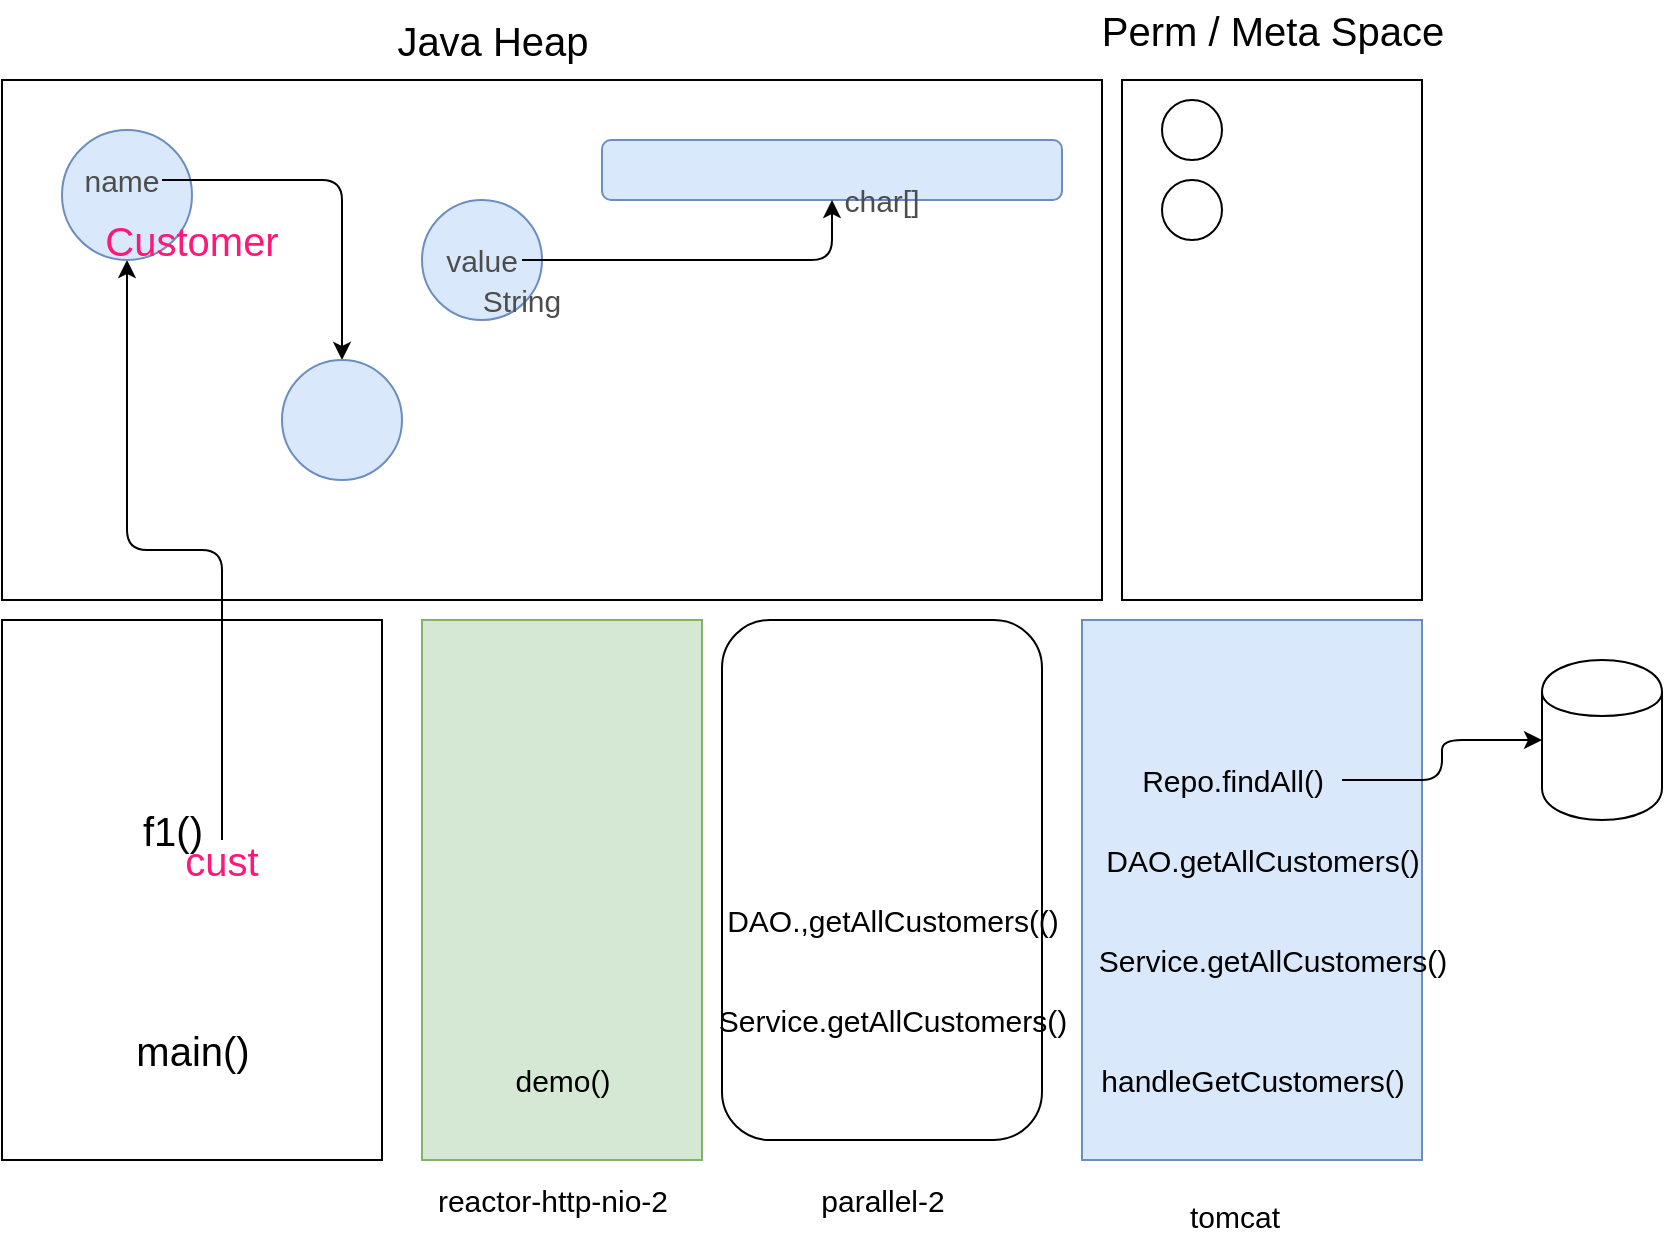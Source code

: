 <mxfile version="13.3.5" type="device" pages="8"><diagram id="MsSonx3yyxJfsCXrRMA1" name="jvm-internals"><mxGraphModel dx="786" dy="580" grid="1" gridSize="10" guides="0" tooltips="1" connect="0" arrows="1" fold="1" page="1" pageScale="1" pageWidth="850" pageHeight="1100" math="0" shadow="0"><root><mxCell id="0"/><mxCell id="1" parent="0"/><mxCell id="IYLphDxFlMeJAyh76_fz-1" value="" style="rounded=0;whiteSpace=wrap;html=1;" parent="1" vertex="1"><mxGeometry x="50" y="100" width="550" height="260" as="geometry"/></mxCell><mxCell id="IYLphDxFlMeJAyh76_fz-2" value="Java Heap" style="text;html=1;align=center;verticalAlign=middle;resizable=0;points=[];autosize=1;fontSize=20;" parent="1" vertex="1"><mxGeometry x="240" y="65" width="110" height="30" as="geometry"/></mxCell><mxCell id="IYLphDxFlMeJAyh76_fz-4" value="" style="rounded=0;whiteSpace=wrap;html=1;fontSize=20;" parent="1" vertex="1"><mxGeometry x="50" y="370" width="190" height="270" as="geometry"/></mxCell><mxCell id="IYLphDxFlMeJAyh76_fz-11" value="" style="rounded=0;whiteSpace=wrap;html=1;fontSize=20;fillColor=#dae8fc;strokeColor=#6c8ebf;" parent="1" vertex="1"><mxGeometry x="590" y="370" width="170" height="270" as="geometry"/></mxCell><mxCell id="IYLphDxFlMeJAyh76_fz-18" value="main()" style="text;html=1;align=center;verticalAlign=middle;resizable=0;points=[];autosize=1;fontSize=20;" parent="1" vertex="1"><mxGeometry x="110" y="570" width="70" height="30" as="geometry"/></mxCell><mxCell id="IYLphDxFlMeJAyh76_fz-19" value="f1()" style="text;html=1;align=center;verticalAlign=middle;resizable=0;points=[];autosize=1;fontSize=20;" parent="1" vertex="1"><mxGeometry x="110" y="460" width="50" height="30" as="geometry"/></mxCell><mxCell id="IYLphDxFlMeJAyh76_fz-27" style="edgeStyle=orthogonalEdgeStyle;rounded=1;orthogonalLoop=1;jettySize=auto;html=1;fontSize=20;fontColor=#FC197B;" parent="1" source="IYLphDxFlMeJAyh76_fz-20" target="IYLphDxFlMeJAyh76_fz-25" edge="1"><mxGeometry relative="1" as="geometry"/></mxCell><mxCell id="IYLphDxFlMeJAyh76_fz-20" value="cust" style="text;html=1;strokeColor=none;fillColor=none;align=center;verticalAlign=middle;whiteSpace=wrap;rounded=0;fontSize=20;fontColor=#FC197B;" parent="1" vertex="1"><mxGeometry x="140" y="480" width="40" height="20" as="geometry"/></mxCell><mxCell id="IYLphDxFlMeJAyh76_fz-21" value="" style="rounded=0;whiteSpace=wrap;html=1;fontSize=20;fontColor=#FC197B;" parent="1" vertex="1"><mxGeometry x="610" y="100" width="150" height="260" as="geometry"/></mxCell><mxCell id="IYLphDxFlMeJAyh76_fz-22" value="Perm / Meta Space" style="text;html=1;align=center;verticalAlign=middle;resizable=0;points=[];autosize=1;fontSize=20;" parent="1" vertex="1"><mxGeometry x="590" y="60" width="190" height="30" as="geometry"/></mxCell><mxCell id="IYLphDxFlMeJAyh76_fz-23" value="" style="ellipse;whiteSpace=wrap;html=1;aspect=fixed;fontSize=20;fontColor=#FC197B;" parent="1" vertex="1"><mxGeometry x="630" y="110" width="30" height="30" as="geometry"/></mxCell><mxCell id="IYLphDxFlMeJAyh76_fz-24" value="" style="ellipse;whiteSpace=wrap;html=1;aspect=fixed;fontSize=20;fontColor=#FC197B;" parent="1" vertex="1"><mxGeometry x="630" y="150" width="30" height="30" as="geometry"/></mxCell><mxCell id="IYLphDxFlMeJAyh76_fz-25" value="" style="ellipse;whiteSpace=wrap;html=1;aspect=fixed;fontSize=20;fillColor=#dae8fc;strokeColor=#6c8ebf;" parent="1" vertex="1"><mxGeometry x="80" y="125" width="65" height="65" as="geometry"/></mxCell><mxCell id="IYLphDxFlMeJAyh76_fz-26" value="Customer" style="text;html=1;strokeColor=none;fillColor=none;align=center;verticalAlign=middle;whiteSpace=wrap;rounded=0;fontSize=20;fontColor=#FC197B;" parent="1" vertex="1"><mxGeometry x="125" y="170" width="40" height="20" as="geometry"/></mxCell><mxCell id="IYLphDxFlMeJAyh76_fz-33" style="edgeStyle=orthogonalEdgeStyle;rounded=1;orthogonalLoop=1;jettySize=auto;html=1;fontSize=15;fontColor=#4D4D4D;" parent="1" source="IYLphDxFlMeJAyh76_fz-30" target="IYLphDxFlMeJAyh76_fz-39" edge="1"><mxGeometry relative="1" as="geometry"/></mxCell><mxCell id="IYLphDxFlMeJAyh76_fz-30" value="name" style="text;html=1;strokeColor=none;fillColor=none;align=center;verticalAlign=middle;whiteSpace=wrap;rounded=0;fontSize=15;fontColor=#4D4D4D;" parent="1" vertex="1"><mxGeometry x="90" y="140" width="40" height="20" as="geometry"/></mxCell><mxCell id="IYLphDxFlMeJAyh76_fz-31" value="" style="ellipse;whiteSpace=wrap;html=1;aspect=fixed;fontSize=15;fillColor=#dae8fc;strokeColor=#6c8ebf;" parent="1" vertex="1"><mxGeometry x="260" y="160" width="60" height="60" as="geometry"/></mxCell><mxCell id="IYLphDxFlMeJAyh76_fz-32" value="String" style="text;html=1;strokeColor=none;fillColor=none;align=center;verticalAlign=middle;whiteSpace=wrap;rounded=0;fontSize=15;fontColor=#4D4D4D;" parent="1" vertex="1"><mxGeometry x="290" y="200" width="40" height="20" as="geometry"/></mxCell><mxCell id="IYLphDxFlMeJAyh76_fz-34" value="" style="rounded=1;whiteSpace=wrap;html=1;fontSize=15;fillColor=#dae8fc;strokeColor=#6c8ebf;" parent="1" vertex="1"><mxGeometry x="350" y="130" width="230" height="30" as="geometry"/></mxCell><mxCell id="IYLphDxFlMeJAyh76_fz-35" value="char[]" style="text;html=1;strokeColor=none;fillColor=none;align=center;verticalAlign=middle;whiteSpace=wrap;rounded=0;fontSize=15;fontColor=#4D4D4D;" parent="1" vertex="1"><mxGeometry x="470" y="150" width="40" height="20" as="geometry"/></mxCell><mxCell id="IYLphDxFlMeJAyh76_fz-38" style="edgeStyle=orthogonalEdgeStyle;rounded=1;orthogonalLoop=1;jettySize=auto;html=1;fontSize=15;fontColor=#4D4D4D;" parent="1" source="IYLphDxFlMeJAyh76_fz-36" target="IYLphDxFlMeJAyh76_fz-34" edge="1"><mxGeometry relative="1" as="geometry"/></mxCell><mxCell id="IYLphDxFlMeJAyh76_fz-36" value="value" style="text;html=1;strokeColor=none;fillColor=none;align=center;verticalAlign=middle;whiteSpace=wrap;rounded=0;fontSize=15;fontColor=#4D4D4D;" parent="1" vertex="1"><mxGeometry x="270" y="180" width="40" height="20" as="geometry"/></mxCell><mxCell id="IYLphDxFlMeJAyh76_fz-39" value="" style="ellipse;whiteSpace=wrap;html=1;aspect=fixed;fontSize=15;fillColor=#dae8fc;strokeColor=#6c8ebf;" parent="1" vertex="1"><mxGeometry x="190" y="240" width="60" height="60" as="geometry"/></mxCell><mxCell id="4nyw99uXm689U50qqBhM-1" value="handleGetCustomers()" style="text;html=1;align=center;verticalAlign=middle;resizable=0;points=[];autosize=1;fontSize=15;" parent="1" vertex="1"><mxGeometry x="590" y="590" width="170" height="20" as="geometry"/></mxCell><mxCell id="4nyw99uXm689U50qqBhM-2" value="Service.getAllCustomers()" style="text;html=1;align=center;verticalAlign=middle;resizable=0;points=[];autosize=1;fontSize=15;" parent="1" vertex="1"><mxGeometry x="590" y="530" width="190" height="20" as="geometry"/></mxCell><mxCell id="4nyw99uXm689U50qqBhM-3" value="DAO.getAllCustomers()" style="text;html=1;align=center;verticalAlign=middle;resizable=0;points=[];autosize=1;fontSize=15;" parent="1" vertex="1"><mxGeometry x="595" y="480" width="170" height="20" as="geometry"/></mxCell><mxCell id="4nyw99uXm689U50qqBhM-6" style="edgeStyle=orthogonalEdgeStyle;rounded=1;orthogonalLoop=1;jettySize=auto;html=1;fontSize=15;" parent="1" source="4nyw99uXm689U50qqBhM-4" target="4nyw99uXm689U50qqBhM-5" edge="1"><mxGeometry relative="1" as="geometry"/></mxCell><mxCell id="4nyw99uXm689U50qqBhM-4" value="Repo.findAll()" style="text;html=1;align=center;verticalAlign=middle;resizable=0;points=[];autosize=1;fontSize=15;" parent="1" vertex="1"><mxGeometry x="610" y="440" width="110" height="20" as="geometry"/></mxCell><mxCell id="4nyw99uXm689U50qqBhM-5" value="" style="shape=cylinder;whiteSpace=wrap;html=1;boundedLbl=1;backgroundOutline=1;fontSize=15;" parent="1" vertex="1"><mxGeometry x="820" y="390" width="60" height="80" as="geometry"/></mxCell><mxCell id="jp4_4ZGWCzrZdv0Xhq97-2" value="tomcat" style="text;html=1;align=center;verticalAlign=middle;resizable=0;points=[];autosize=1;fontSize=15;" parent="1" vertex="1"><mxGeometry x="636" y="658" width="60" height="20" as="geometry"/></mxCell><mxCell id="jp4_4ZGWCzrZdv0Xhq97-4" value="" style="group" parent="1" vertex="1" connectable="0"><mxGeometry x="260" y="370" width="140" height="300" as="geometry"/></mxCell><mxCell id="IYLphDxFlMeJAyh76_fz-6" value="" style="rounded=0;whiteSpace=wrap;html=1;fontSize=20;fillColor=#d5e8d4;strokeColor=#82b366;" parent="jp4_4ZGWCzrZdv0Xhq97-4" vertex="1"><mxGeometry width="140" height="270" as="geometry"/></mxCell><mxCell id="jp4_4ZGWCzrZdv0Xhq97-1" value="&lt;div&gt;reactor-http-nio-2&lt;/div&gt;" style="text;html=1;align=center;verticalAlign=middle;resizable=0;points=[];autosize=1;fontSize=15;" parent="jp4_4ZGWCzrZdv0Xhq97-4" vertex="1"><mxGeometry y="280" width="130" height="20" as="geometry"/></mxCell><mxCell id="jp4_4ZGWCzrZdv0Xhq97-3" value="demo()" style="text;html=1;align=center;verticalAlign=middle;resizable=0;points=[];autosize=1;fontSize=15;" parent="jp4_4ZGWCzrZdv0Xhq97-4" vertex="1"><mxGeometry x="40" y="220" width="60" height="20" as="geometry"/></mxCell><mxCell id="jp4_4ZGWCzrZdv0Xhq97-5" value="" style="rounded=1;whiteSpace=wrap;html=1;fontSize=15;" parent="1" vertex="1"><mxGeometry x="410" y="370" width="160" height="260" as="geometry"/></mxCell><mxCell id="jp4_4ZGWCzrZdv0Xhq97-6" value="parallel-2" style="text;html=1;align=center;verticalAlign=middle;resizable=0;points=[];autosize=1;fontSize=15;" parent="1" vertex="1"><mxGeometry x="450" y="650" width="80" height="20" as="geometry"/></mxCell><mxCell id="jp4_4ZGWCzrZdv0Xhq97-7" value="Service.getAllCustomers()" style="text;html=1;align=center;verticalAlign=middle;resizable=0;points=[];autosize=1;fontSize=15;" parent="1" vertex="1"><mxGeometry x="400" y="560" width="190" height="20" as="geometry"/></mxCell><mxCell id="jp4_4ZGWCzrZdv0Xhq97-8" value="DAO.,getAllCustomers(()" style="text;html=1;align=center;verticalAlign=middle;resizable=0;points=[];autosize=1;fontSize=15;" parent="1" vertex="1"><mxGeometry x="405" y="510" width="180" height="20" as="geometry"/></mxCell></root></mxGraphModel></diagram><diagram id="3RSsfYGYsB-iJLKg478b" name="tomcat"><mxGraphModel dx="786" dy="580" grid="1" gridSize="10" guides="0" tooltips="1" connect="0" arrows="1" fold="1" page="1" pageScale="1" pageWidth="850" pageHeight="1100" math="0" shadow="0"><root><mxCell id="vlGiJPR6TQVFKDutNAZe-0"/><mxCell id="vlGiJPR6TQVFKDutNAZe-1" parent="vlGiJPR6TQVFKDutNAZe-0"/><mxCell id="vlGiJPR6TQVFKDutNAZe-19" value="" style="group" vertex="1" connectable="0" parent="vlGiJPR6TQVFKDutNAZe-1"><mxGeometry x="30" y="50" width="720" height="460" as="geometry"/></mxCell><mxCell id="vlGiJPR6TQVFKDutNAZe-8" value="" style="rounded=0;whiteSpace=wrap;html=1;fontSize=15;fillColor=#f5f5f5;strokeColor=#666666;fontColor=#333333;" vertex="1" parent="vlGiJPR6TQVFKDutNAZe-19"><mxGeometry x="310" width="410" height="340" as="geometry"/></mxCell><mxCell id="vlGiJPR6TQVFKDutNAZe-2" value="Tomcat" style="rounded=0;whiteSpace=wrap;html=1;horizontal=0;fontSize=20;fillColor=#dae8fc;strokeColor=#6c8ebf;" vertex="1" parent="vlGiJPR6TQVFKDutNAZe-19"><mxGeometry x="210" width="80" height="340" as="geometry"/></mxCell><mxCell id="vlGiJPR6TQVFKDutNAZe-5" style="edgeStyle=orthogonalEdgeStyle;rounded=1;orthogonalLoop=1;jettySize=auto;html=1;fontSize=20;" edge="1" parent="vlGiJPR6TQVFKDutNAZe-19" source="vlGiJPR6TQVFKDutNAZe-3" target="vlGiJPR6TQVFKDutNAZe-2"><mxGeometry relative="1" as="geometry"/></mxCell><mxCell id="vlGiJPR6TQVFKDutNAZe-3" value="" style="rounded=1;whiteSpace=wrap;html=1;fontSize=20;" vertex="1" parent="vlGiJPR6TQVFKDutNAZe-19"><mxGeometry y="70" width="130" height="90" as="geometry"/></mxCell><mxCell id="vlGiJPR6TQVFKDutNAZe-6" style="edgeStyle=orthogonalEdgeStyle;rounded=0;orthogonalLoop=1;jettySize=auto;html=1;entryX=0;entryY=0.618;entryDx=0;entryDy=0;entryPerimeter=0;fontSize=20;" edge="1" parent="vlGiJPR6TQVFKDutNAZe-19" source="vlGiJPR6TQVFKDutNAZe-4" target="vlGiJPR6TQVFKDutNAZe-2"><mxGeometry relative="1" as="geometry"/></mxCell><mxCell id="vlGiJPR6TQVFKDutNAZe-4" value="" style="rounded=1;whiteSpace=wrap;html=1;fontSize=20;" vertex="1" parent="vlGiJPR6TQVFKDutNAZe-19"><mxGeometry x="35" y="190" width="60" height="110" as="geometry"/></mxCell><mxCell id="vlGiJPR6TQVFKDutNAZe-7" value="150 Threads" style="rounded=0;whiteSpace=wrap;html=1;fontSize=15;horizontal=0;" vertex="1" parent="vlGiJPR6TQVFKDutNAZe-19"><mxGeometry x="225" y="10" width="50" height="80" as="geometry"/></mxCell><mxCell id="vlGiJPR6TQVFKDutNAZe-9" value="CustomerRestHandler" style="rounded=1;whiteSpace=wrap;html=1;fontSize=15;" vertex="1" parent="vlGiJPR6TQVFKDutNAZe-19"><mxGeometry x="350" y="30" width="190" height="60" as="geometry"/></mxCell><mxCell id="vlGiJPR6TQVFKDutNAZe-14" style="edgeStyle=orthogonalEdgeStyle;rounded=1;orthogonalLoop=1;jettySize=auto;html=1;fontSize=15;" edge="1" parent="vlGiJPR6TQVFKDutNAZe-19" source="vlGiJPR6TQVFKDutNAZe-2" target="vlGiJPR6TQVFKDutNAZe-9"><mxGeometry relative="1" as="geometry"/></mxCell><mxCell id="vlGiJPR6TQVFKDutNAZe-10" value="CustomerService" style="rounded=1;whiteSpace=wrap;html=1;fontSize=15;" vertex="1" parent="vlGiJPR6TQVFKDutNAZe-19"><mxGeometry x="360" y="120" width="190" height="60" as="geometry"/></mxCell><mxCell id="vlGiJPR6TQVFKDutNAZe-15" style="edgeStyle=orthogonalEdgeStyle;rounded=1;orthogonalLoop=1;jettySize=auto;html=1;entryX=0.842;entryY=0.167;entryDx=0;entryDy=0;entryPerimeter=0;fontSize=15;" edge="1" parent="vlGiJPR6TQVFKDutNAZe-19" source="vlGiJPR6TQVFKDutNAZe-9" target="vlGiJPR6TQVFKDutNAZe-10"><mxGeometry relative="1" as="geometry"/></mxCell><mxCell id="vlGiJPR6TQVFKDutNAZe-11" value="CustomerDAO" style="rounded=1;whiteSpace=wrap;html=1;fontSize=15;" vertex="1" parent="vlGiJPR6TQVFKDutNAZe-19"><mxGeometry x="340" y="230" width="190" height="60" as="geometry"/></mxCell><mxCell id="vlGiJPR6TQVFKDutNAZe-16" style="edgeStyle=orthogonalEdgeStyle;rounded=1;orthogonalLoop=1;jettySize=auto;html=1;fontSize=15;" edge="1" parent="vlGiJPR6TQVFKDutNAZe-19" source="vlGiJPR6TQVFKDutNAZe-10" target="vlGiJPR6TQVFKDutNAZe-11"><mxGeometry relative="1" as="geometry"/></mxCell><mxCell id="vlGiJPR6TQVFKDutNAZe-12" value="CustomerRepository" style="rounded=1;whiteSpace=wrap;html=1;fontSize=15;" vertex="1" parent="vlGiJPR6TQVFKDutNAZe-19"><mxGeometry x="550" y="30" width="150" height="70" as="geometry"/></mxCell><mxCell id="vlGiJPR6TQVFKDutNAZe-17" style="edgeStyle=orthogonalEdgeStyle;rounded=1;orthogonalLoop=1;jettySize=auto;html=1;fontSize=15;" edge="1" parent="vlGiJPR6TQVFKDutNAZe-19" source="vlGiJPR6TQVFKDutNAZe-11" target="vlGiJPR6TQVFKDutNAZe-12"><mxGeometry relative="1" as="geometry"/></mxCell><mxCell id="vlGiJPR6TQVFKDutNAZe-13" value="" style="shape=cylinder;whiteSpace=wrap;html=1;boundedLbl=1;backgroundOutline=1;fontSize=15;" vertex="1" parent="vlGiJPR6TQVFKDutNAZe-19"><mxGeometry x="550" y="360" width="90" height="100" as="geometry"/></mxCell><mxCell id="vlGiJPR6TQVFKDutNAZe-18" style="edgeStyle=orthogonalEdgeStyle;rounded=1;orthogonalLoop=1;jettySize=auto;html=1;fontSize=15;" edge="1" parent="vlGiJPR6TQVFKDutNAZe-19" source="vlGiJPR6TQVFKDutNAZe-12" target="vlGiJPR6TQVFKDutNAZe-13"><mxGeometry relative="1" as="geometry"><Array as="points"><mxPoint x="660" y="230"/><mxPoint x="690" y="230"/><mxPoint x="690" y="410"/></Array></mxGeometry></mxCell><mxCell id="8WEzDgDXzGlGSOTlq_Lv-0" value="http-worker-thread-0" style="rounded=1;whiteSpace=wrap;html=1;fontSize=15;" vertex="1" parent="vlGiJPR6TQVFKDutNAZe-1"><mxGeometry x="340" y="10" width="410" height="20" as="geometry"/></mxCell></root></mxGraphModel></diagram><diagram name="netty" id="dp2cTHoJHPRkVthwD6jJ"><mxGraphModel dx="786" dy="580" grid="1" gridSize="10" guides="0" tooltips="1" connect="0" arrows="1" fold="1" page="1" pageScale="1" pageWidth="850" pageHeight="1100" math="0" shadow="0"><root><mxCell id="hdPE7jCJu7NZsurUlkM4-0"/><mxCell id="hdPE7jCJu7NZsurUlkM4-1" parent="hdPE7jCJu7NZsurUlkM4-0"/><mxCell id="hdPE7jCJu7NZsurUlkM4-2" value="" style="group" parent="hdPE7jCJu7NZsurUlkM4-1" vertex="1" connectable="0"><mxGeometry x="30" y="50" width="720" height="460" as="geometry"/></mxCell><mxCell id="hdPE7jCJu7NZsurUlkM4-3" value="" style="rounded=0;whiteSpace=wrap;html=1;fontSize=15;fillColor=#f5f5f5;strokeColor=#666666;fontColor=#333333;" parent="hdPE7jCJu7NZsurUlkM4-2" vertex="1"><mxGeometry x="310" width="410" height="340" as="geometry"/></mxCell><mxCell id="hdPE7jCJu7NZsurUlkM4-4" value="netty" style="rounded=0;whiteSpace=wrap;html=1;horizontal=0;fontSize=20;fillColor=#d5e8d4;strokeColor=#82b366;" parent="hdPE7jCJu7NZsurUlkM4-2" vertex="1"><mxGeometry x="210" width="80" height="340" as="geometry"/></mxCell><mxCell id="hdPE7jCJu7NZsurUlkM4-5" style="edgeStyle=orthogonalEdgeStyle;rounded=1;orthogonalLoop=1;jettySize=auto;html=1;fontSize=20;" parent="hdPE7jCJu7NZsurUlkM4-2" source="hdPE7jCJu7NZsurUlkM4-6" target="hdPE7jCJu7NZsurUlkM4-4" edge="1"><mxGeometry relative="1" as="geometry"/></mxCell><mxCell id="hdPE7jCJu7NZsurUlkM4-6" value="" style="rounded=1;whiteSpace=wrap;html=1;fontSize=20;" parent="hdPE7jCJu7NZsurUlkM4-2" vertex="1"><mxGeometry y="70" width="130" height="90" as="geometry"/></mxCell><mxCell id="hdPE7jCJu7NZsurUlkM4-7" style="edgeStyle=orthogonalEdgeStyle;rounded=0;orthogonalLoop=1;jettySize=auto;html=1;entryX=0;entryY=0.618;entryDx=0;entryDy=0;entryPerimeter=0;fontSize=20;" parent="hdPE7jCJu7NZsurUlkM4-2" source="hdPE7jCJu7NZsurUlkM4-8" target="hdPE7jCJu7NZsurUlkM4-4" edge="1"><mxGeometry relative="1" as="geometry"/></mxCell><mxCell id="hdPE7jCJu7NZsurUlkM4-8" value="" style="rounded=1;whiteSpace=wrap;html=1;fontSize=20;" parent="hdPE7jCJu7NZsurUlkM4-2" vertex="1"><mxGeometry x="35" y="190" width="60" height="110" as="geometry"/></mxCell><mxCell id="hdPE7jCJu7NZsurUlkM4-9" value="150 Threads" style="rounded=0;whiteSpace=wrap;html=1;fontSize=15;horizontal=0;" parent="hdPE7jCJu7NZsurUlkM4-2" vertex="1"><mxGeometry x="225" y="10" width="50" height="80" as="geometry"/></mxCell><mxCell id="uE7bE4j-MUZyVMP8TIzz-0" style="edgeStyle=orthogonalEdgeStyle;rounded=1;orthogonalLoop=1;jettySize=auto;html=1;fontSize=15;" parent="hdPE7jCJu7NZsurUlkM4-2" source="hdPE7jCJu7NZsurUlkM4-10" target="hdPE7jCJu7NZsurUlkM4-9" edge="1"><mxGeometry relative="1" as="geometry"><Array as="points"><mxPoint x="313" y="60"/><mxPoint x="313" y="30"/></Array></mxGeometry></mxCell><mxCell id="hdPE7jCJu7NZsurUlkM4-10" value="CustomerRestHandler" style="rounded=1;whiteSpace=wrap;html=1;fontSize=15;" parent="hdPE7jCJu7NZsurUlkM4-2" vertex="1"><mxGeometry x="350" y="30" width="190" height="60" as="geometry"/></mxCell><mxCell id="hdPE7jCJu7NZsurUlkM4-11" style="edgeStyle=orthogonalEdgeStyle;rounded=1;orthogonalLoop=1;jettySize=auto;html=1;fontSize=15;" parent="hdPE7jCJu7NZsurUlkM4-2" source="hdPE7jCJu7NZsurUlkM4-4" target="hdPE7jCJu7NZsurUlkM4-10" edge="1"><mxGeometry relative="1" as="geometry"/></mxCell><mxCell id="hdPE7jCJu7NZsurUlkM4-12" value="CustomerService" style="rounded=1;whiteSpace=wrap;html=1;fontSize=15;" parent="hdPE7jCJu7NZsurUlkM4-2" vertex="1"><mxGeometry x="360" y="120" width="190" height="60" as="geometry"/></mxCell><mxCell id="hdPE7jCJu7NZsurUlkM4-13" style="edgeStyle=orthogonalEdgeStyle;rounded=1;orthogonalLoop=1;jettySize=auto;html=1;entryX=0.842;entryY=0.167;entryDx=0;entryDy=0;entryPerimeter=0;fontSize=15;" parent="hdPE7jCJu7NZsurUlkM4-2" source="hdPE7jCJu7NZsurUlkM4-10" target="hdPE7jCJu7NZsurUlkM4-12" edge="1"><mxGeometry relative="1" as="geometry"/></mxCell><mxCell id="uE7bE4j-MUZyVMP8TIzz-1" value="parallel-0" style="edgeLabel;html=1;align=center;verticalAlign=middle;resizable=0;points=[];fontSize=15;" parent="hdPE7jCJu7NZsurUlkM4-13" vertex="1" connectable="0"><mxGeometry x="0.182" y="-2" relative="1" as="geometry"><mxPoint as="offset"/></mxGeometry></mxCell><mxCell id="hdPE7jCJu7NZsurUlkM4-14" value="CustomerDAO" style="rounded=1;whiteSpace=wrap;html=1;fontSize=15;" parent="hdPE7jCJu7NZsurUlkM4-2" vertex="1"><mxGeometry x="340" y="230" width="190" height="60" as="geometry"/></mxCell><mxCell id="hdPE7jCJu7NZsurUlkM4-15" style="edgeStyle=orthogonalEdgeStyle;rounded=1;orthogonalLoop=1;jettySize=auto;html=1;fontSize=15;" parent="hdPE7jCJu7NZsurUlkM4-2" source="hdPE7jCJu7NZsurUlkM4-12" target="hdPE7jCJu7NZsurUlkM4-14" edge="1"><mxGeometry relative="1" as="geometry"/></mxCell><mxCell id="hdPE7jCJu7NZsurUlkM4-16" value="CustomerRepository" style="rounded=1;whiteSpace=wrap;html=1;fontSize=15;" parent="hdPE7jCJu7NZsurUlkM4-2" vertex="1"><mxGeometry x="550" y="30" width="150" height="70" as="geometry"/></mxCell><mxCell id="hdPE7jCJu7NZsurUlkM4-17" style="edgeStyle=orthogonalEdgeStyle;rounded=1;orthogonalLoop=1;jettySize=auto;html=1;fontSize=15;" parent="hdPE7jCJu7NZsurUlkM4-2" source="hdPE7jCJu7NZsurUlkM4-14" target="hdPE7jCJu7NZsurUlkM4-16" edge="1"><mxGeometry relative="1" as="geometry"/></mxCell><mxCell id="hdPE7jCJu7NZsurUlkM4-18" value="" style="shape=cylinder;whiteSpace=wrap;html=1;boundedLbl=1;backgroundOutline=1;fontSize=15;" parent="hdPE7jCJu7NZsurUlkM4-2" vertex="1"><mxGeometry x="550" y="360" width="90" height="100" as="geometry"/></mxCell><mxCell id="hdPE7jCJu7NZsurUlkM4-19" style="edgeStyle=orthogonalEdgeStyle;rounded=1;orthogonalLoop=1;jettySize=auto;html=1;fontSize=15;" parent="hdPE7jCJu7NZsurUlkM4-2" source="hdPE7jCJu7NZsurUlkM4-16" target="hdPE7jCJu7NZsurUlkM4-18" edge="1"><mxGeometry relative="1" as="geometry"><Array as="points"><mxPoint x="660" y="230"/><mxPoint x="690" y="230"/><mxPoint x="690" y="410"/></Array></mxGeometry></mxCell><mxCell id="hdPE7jCJu7NZsurUlkM4-20" value="http-nio-reactor-0" style="rounded=1;whiteSpace=wrap;html=1;fontSize=15;" parent="hdPE7jCJu7NZsurUlkM4-1" vertex="1"><mxGeometry x="340" y="10" width="150" height="20" as="geometry"/></mxCell></root></mxGraphModel></diagram><diagram id="nJAqO4oZhUakdXHf8FFz" name="Flux (Publisher / Subscriber)"><mxGraphModel dx="786" dy="580" grid="1" gridSize="10" guides="0" tooltips="1" connect="0" arrows="1" fold="1" page="1" pageScale="1" pageWidth="850" pageHeight="1100" math="0" shadow="0"><root><mxCell id="uySdgsL1HEF0EpbWojFx-0"/><mxCell id="uySdgsL1HEF0EpbWojFx-1" parent="uySdgsL1HEF0EpbWojFx-0"/><mxCell id="uySdgsL1HEF0EpbWojFx-14" value="" style="group" parent="uySdgsL1HEF0EpbWojFx-1" vertex="1" connectable="0"><mxGeometry x="40" y="180" width="160" height="340" as="geometry"/></mxCell><mxCell id="uySdgsL1HEF0EpbWojFx-13" value="" style="rounded=0;whiteSpace=wrap;html=1;fontSize=12;" parent="uySdgsL1HEF0EpbWojFx-14" vertex="1"><mxGeometry width="160" height="340" as="geometry"/></mxCell><mxCell id="uySdgsL1HEF0EpbWojFx-4" value="Database" style="rounded=1;whiteSpace=wrap;html=1;fontSize=12;" parent="uySdgsL1HEF0EpbWojFx-14" vertex="1"><mxGeometry x="30" y="100" width="100" height="40" as="geometry"/></mxCell><mxCell id="uySdgsL1HEF0EpbWojFx-5" value="File" style="rounded=1;whiteSpace=wrap;html=1;fontSize=12;" parent="uySdgsL1HEF0EpbWojFx-14" vertex="1"><mxGeometry x="30" y="160" width="100" height="40" as="geometry"/></mxCell><mxCell id="uySdgsL1HEF0EpbWojFx-6" value="Interable" style="rounded=1;whiteSpace=wrap;html=1;fontSize=12;" parent="uySdgsL1HEF0EpbWojFx-14" vertex="1"><mxGeometry x="80" y="220" width="100" height="40" as="geometry"/></mxCell><mxCell id="uySdgsL1HEF0EpbWojFx-7" value="Array" style="rounded=1;whiteSpace=wrap;html=1;fontSize=12;" parent="uySdgsL1HEF0EpbWojFx-14" vertex="1"><mxGeometry x="30" y="280" width="100" height="40" as="geometry"/></mxCell><mxCell id="uySdgsL1HEF0EpbWojFx-8" value="DataSources" style="text;html=1;strokeColor=none;fillColor=none;align=center;verticalAlign=middle;whiteSpace=wrap;rounded=0;fontSize=12;fontStyle=1" parent="uySdgsL1HEF0EpbWojFx-14" vertex="1"><mxGeometry x="60" y="10" width="40" height="20" as="geometry"/></mxCell><mxCell id="uySdgsL1HEF0EpbWojFx-9" value="REST-API" style="rounded=1;whiteSpace=wrap;html=1;fontSize=12;fontStyle=1" parent="uySdgsL1HEF0EpbWojFx-14" vertex="1"><mxGeometry x="30" y="40" width="100" height="40" as="geometry"/></mxCell><mxCell id="uySdgsL1HEF0EpbWojFx-20" style="edgeStyle=orthogonalEdgeStyle;rounded=1;orthogonalLoop=1;jettySize=auto;html=1;entryX=0;entryY=0.308;entryDx=0;entryDy=0;entryPerimeter=0;fontSize=15;" parent="uySdgsL1HEF0EpbWojFx-1" target="uySdgsL1HEF0EpbWojFx-17" edge="1"><mxGeometry relative="1" as="geometry"><mxPoint x="320" y="230" as="sourcePoint"/><mxPoint x="630" y="250.12" as="targetPoint"/><Array as="points"><mxPoint x="475" y="230"/><mxPoint x="475" y="250"/></Array></mxGeometry></mxCell><mxCell id="uySdgsL1HEF0EpbWojFx-21" value="onSubscribe(&lt;b&gt;subscription:&lt;/b&gt;Subscription)" style="edgeLabel;html=1;align=center;verticalAlign=middle;resizable=0;points=[];fontSize=15;" parent="uySdgsL1HEF0EpbWojFx-20" vertex="1" connectable="0"><mxGeometry x="0.212" y="-2" relative="1" as="geometry"><mxPoint x="-19.9" as="offset"/></mxGeometry></mxCell><mxCell id="uySdgsL1HEF0EpbWojFx-18" style="edgeStyle=orthogonalEdgeStyle;rounded=1;orthogonalLoop=1;jettySize=auto;html=1;entryX=1;entryY=0.123;entryDx=0;entryDy=0;entryPerimeter=0;fontSize=12;" parent="uySdgsL1HEF0EpbWojFx-1" source="uySdgsL1HEF0EpbWojFx-17" target="uySdgsL1HEF0EpbWojFx-16" edge="1"><mxGeometry relative="1" as="geometry"><Array as="points"><mxPoint x="485" y="210"/><mxPoint x="485" y="178"/></Array></mxGeometry></mxCell><mxCell id="uySdgsL1HEF0EpbWojFx-19" value="subscribe()" style="edgeLabel;html=1;align=center;verticalAlign=middle;resizable=0;points=[];fontSize=15;" parent="uySdgsL1HEF0EpbWojFx-18" vertex="1" connectable="0"><mxGeometry x="0.558" y="-1" relative="1" as="geometry"><mxPoint as="offset"/></mxGeometry></mxCell><mxCell id="uySdgsL1HEF0EpbWojFx-24" value="" style="group" parent="uySdgsL1HEF0EpbWojFx-1" vertex="1" connectable="0"><mxGeometry x="290" y="90" width="80" height="470" as="geometry"/></mxCell><mxCell id="uySdgsL1HEF0EpbWojFx-3" value="Publisher" style="text;html=1;strokeColor=none;fillColor=none;align=center;verticalAlign=middle;whiteSpace=wrap;rounded=0;fontSize=19;fontStyle=1" parent="uySdgsL1HEF0EpbWojFx-24" vertex="1"><mxGeometry width="80" height="22.381" as="geometry"/></mxCell><mxCell id="uySdgsL1HEF0EpbWojFx-16" value="" style="rounded=1;whiteSpace=wrap;html=1;fontSize=12;fillColor=#dae8fc;strokeColor=#6c8ebf;" parent="uySdgsL1HEF0EpbWojFx-24" vertex="1"><mxGeometry x="20" y="33.571" width="20" height="436.429" as="geometry"/></mxCell><mxCell id="uySdgsL1HEF0EpbWojFx-25" value="" style="group" parent="uySdgsL1HEF0EpbWojFx-1" vertex="1" connectable="0"><mxGeometry x="600" y="90" width="80" height="480" as="geometry"/></mxCell><mxCell id="uySdgsL1HEF0EpbWojFx-15" value="Subscriber" style="text;html=1;strokeColor=none;fillColor=none;align=center;verticalAlign=middle;whiteSpace=wrap;rounded=0;fontSize=19;fontStyle=1" parent="uySdgsL1HEF0EpbWojFx-25" vertex="1"><mxGeometry width="80" height="22.326" as="geometry"/></mxCell><mxCell id="uySdgsL1HEF0EpbWojFx-17" value="" style="rounded=1;whiteSpace=wrap;html=1;fontSize=12;fillColor=#d5e8d4;strokeColor=#82b366;" parent="uySdgsL1HEF0EpbWojFx-25" vertex="1"><mxGeometry x="30" y="44.651" width="20" height="435.349" as="geometry"/></mxCell><mxCell id="uySdgsL1HEF0EpbWojFx-26" value="" style="group" parent="uySdgsL1HEF0EpbWojFx-1" vertex="1" connectable="0"><mxGeometry x="780" y="90" width="80" height="430" as="geometry"/></mxCell><mxCell id="uySdgsL1HEF0EpbWojFx-27" value="Subscription" style="text;html=1;strokeColor=none;fillColor=none;align=center;verticalAlign=middle;whiteSpace=wrap;rounded=0;fontSize=19;fontStyle=1" parent="uySdgsL1HEF0EpbWojFx-26" vertex="1"><mxGeometry width="80" height="20" as="geometry"/></mxCell><mxCell id="uySdgsL1HEF0EpbWojFx-28" value="" style="rounded=1;whiteSpace=wrap;html=1;fontSize=12;fillColor=#fff2cc;strokeColor=#d6b656;" parent="uySdgsL1HEF0EpbWojFx-26" vertex="1"><mxGeometry x="30" y="40" width="20" height="390" as="geometry"/></mxCell><mxCell id="uySdgsL1HEF0EpbWojFx-29" style="edgeStyle=orthogonalEdgeStyle;rounded=1;orthogonalLoop=1;jettySize=auto;html=1;entryX=0.05;entryY=0.238;entryDx=0;entryDy=0;entryPerimeter=0;fontSize=15;" parent="uySdgsL1HEF0EpbWojFx-1" source="uySdgsL1HEF0EpbWojFx-17" target="uySdgsL1HEF0EpbWojFx-28" edge="1"><mxGeometry relative="1" as="geometry"/></mxCell><mxCell id="uySdgsL1HEF0EpbWojFx-30" value="request(unbounded)" style="edgeLabel;html=1;align=center;verticalAlign=middle;resizable=0;points=[];fontSize=15;" parent="uySdgsL1HEF0EpbWojFx-29" vertex="1" connectable="0"><mxGeometry x="0.426" relative="1" as="geometry"><mxPoint x="-8.8" y="17.2" as="offset"/></mxGeometry></mxCell><mxCell id="uySdgsL1HEF0EpbWojFx-31" style="edgeStyle=orthogonalEdgeStyle;rounded=1;orthogonalLoop=1;jettySize=auto;html=1;fontSize=15;" parent="uySdgsL1HEF0EpbWojFx-1" source="uySdgsL1HEF0EpbWojFx-16" target="uySdgsL1HEF0EpbWojFx-17" edge="1"><mxGeometry relative="1" as="geometry"><mxPoint x="570" y="400" as="targetPoint"/><Array as="points"><mxPoint x="475" y="330"/><mxPoint x="475" y="380"/></Array></mxGeometry></mxCell><mxCell id="uySdgsL1HEF0EpbWojFx-32" value="onNext(T) [50]" style="edgeLabel;html=1;align=center;verticalAlign=middle;resizable=0;points=[];fontSize=15;" parent="uySdgsL1HEF0EpbWojFx-31" vertex="1" connectable="0"><mxGeometry x="-0.346" y="-2" relative="1" as="geometry"><mxPoint as="offset"/></mxGeometry></mxCell><mxCell id="uySdgsL1HEF0EpbWojFx-33" value="onComplete()" style="edgeStyle=orthogonalEdgeStyle;rounded=1;orthogonalLoop=1;jettySize=auto;html=1;fontSize=15;entryX=0.05;entryY=0.844;entryDx=0;entryDy=0;entryPerimeter=0;" parent="uySdgsL1HEF0EpbWojFx-1" source="uySdgsL1HEF0EpbWojFx-16" target="uySdgsL1HEF0EpbWojFx-17" edge="1"><mxGeometry relative="1" as="geometry"><mxPoint x="620" y="490" as="targetPoint"/><Array as="points"><mxPoint x="475" y="500"/><mxPoint x="475" y="480"/><mxPoint x="620" y="480"/><mxPoint x="620" y="502"/></Array></mxGeometry></mxCell><mxCell id="uySdgsL1HEF0EpbWojFx-34" style="edgeStyle=orthogonalEdgeStyle;rounded=1;orthogonalLoop=1;jettySize=auto;html=1;entryX=-0.05;entryY=0.752;entryDx=0;entryDy=0;entryPerimeter=0;fontSize=15;" parent="uySdgsL1HEF0EpbWojFx-1" source="uySdgsL1HEF0EpbWojFx-16" target="uySdgsL1HEF0EpbWojFx-17" edge="1"><mxGeometry relative="1" as="geometry"><Array as="points"><mxPoint x="480" y="410"/><mxPoint x="480" y="462"/></Array></mxGeometry></mxCell><mxCell id="uySdgsL1HEF0EpbWojFx-35" value="onError(Throwable)" style="edgeLabel;html=1;align=center;verticalAlign=middle;resizable=0;points=[];fontSize=15;" parent="uySdgsL1HEF0EpbWojFx-34" vertex="1" connectable="0"><mxGeometry x="-0.356" y="1" relative="1" as="geometry"><mxPoint as="offset"/></mxGeometry></mxCell><mxCell id="7tOiwzfgRtRdRyMUSxA6-0" style="edgeStyle=orthogonalEdgeStyle;rounded=1;orthogonalLoop=1;jettySize=auto;html=1;fontSize=15;" parent="uySdgsL1HEF0EpbWojFx-1" source="uySdgsL1HEF0EpbWojFx-3" target="uySdgsL1HEF0EpbWojFx-6" edge="1"><mxGeometry relative="1" as="geometry"><Array as="points"><mxPoint x="260" y="101"/><mxPoint x="260" y="350"/><mxPoint x="220" y="350"/></Array></mxGeometry></mxCell><mxCell id="70XEvRWsC6z1CfF-Eitz-0" style="edgeStyle=orthogonalEdgeStyle;rounded=1;orthogonalLoop=1;jettySize=auto;html=1;fontSize=15;" edge="1" parent="uySdgsL1HEF0EpbWojFx-1" source="uySdgsL1HEF0EpbWojFx-3" target="uySdgsL1HEF0EpbWojFx-9"><mxGeometry relative="1" as="geometry"/></mxCell></root></mxGraphModel></diagram><diagram id="pEwo5-De6RvRXSUezkO8" name="concurrency &amp; parallelism"><mxGraphModel dx="786" dy="580" grid="1" gridSize="10" guides="0" tooltips="1" connect="0" arrows="1" fold="1" page="1" pageScale="1" pageWidth="850" pageHeight="1100" math="0" shadow="0"><root><mxCell id="6aMtZrpPvCNJKNsgIhxe-0"/><mxCell id="6aMtZrpPvCNJKNsgIhxe-1" parent="6aMtZrpPvCNJKNsgIhxe-0"/><mxCell id="6aMtZrpPvCNJKNsgIhxe-23" value="" style="group;horizontal=0;fillColor=#dae8fc;strokeColor=#6c8ebf;" vertex="1" connectable="0" parent="6aMtZrpPvCNJKNsgIhxe-1"><mxGeometry x="400" y="230" width="420" height="360" as="geometry"/></mxCell><mxCell id="6aMtZrpPvCNJKNsgIhxe-10" value="" style="rounded=0;whiteSpace=wrap;html=1;fontSize=15;fillColor=none;" vertex="1" parent="6aMtZrpPvCNJKNsgIhxe-23"><mxGeometry y="81.127" width="280" height="273.803" as="geometry"/></mxCell><mxCell id="6aMtZrpPvCNJKNsgIhxe-11" value="" style="rounded=1;whiteSpace=wrap;html=1;fillColor=none;fontSize=15;" vertex="1" parent="6aMtZrpPvCNJKNsgIhxe-23"><mxGeometry x="20" y="212.958" width="150" height="111.549" as="geometry"/></mxCell><mxCell id="6aMtZrpPvCNJKNsgIhxe-12" value="1" style="ellipse;whiteSpace=wrap;html=1;aspect=fixed;fillColor=none;fontSize=15;" vertex="1" parent="6aMtZrpPvCNJKNsgIhxe-23"><mxGeometry x="40" y="223.099" width="40" height="40" as="geometry"/></mxCell><mxCell id="6aMtZrpPvCNJKNsgIhxe-13" value="2" style="ellipse;whiteSpace=wrap;html=1;aspect=fixed;fillColor=none;fontSize=15;" vertex="1" parent="6aMtZrpPvCNJKNsgIhxe-23"><mxGeometry x="100" y="223.099" width="40" height="40" as="geometry"/></mxCell><mxCell id="6aMtZrpPvCNJKNsgIhxe-14" value="3" style="ellipse;whiteSpace=wrap;html=1;aspect=fixed;fillColor=none;fontSize=15;" vertex="1" parent="6aMtZrpPvCNJKNsgIhxe-23"><mxGeometry x="40" y="273.803" width="40" height="40" as="geometry"/></mxCell><mxCell id="6aMtZrpPvCNJKNsgIhxe-15" value="4" style="ellipse;whiteSpace=wrap;html=1;aspect=fixed;fillColor=none;fontSize=15;" vertex="1" parent="6aMtZrpPvCNJKNsgIhxe-23"><mxGeometry x="100" y="273.803" width="40" height="40" as="geometry"/></mxCell><mxCell id="6aMtZrpPvCNJKNsgIhxe-16" value="Task 1" style="rounded=1;whiteSpace=wrap;html=1;fillColor=none;fontSize=15;" vertex="1" parent="6aMtZrpPvCNJKNsgIhxe-23"><mxGeometry width="85" height="30.423" as="geometry"/></mxCell><mxCell id="6aMtZrpPvCNJKNsgIhxe-17" value="Task 2" style="rounded=1;whiteSpace=wrap;html=1;fillColor=none;fontSize=15;" vertex="1" parent="6aMtZrpPvCNJKNsgIhxe-23"><mxGeometry x="93" width="85" height="30.423" as="geometry"/></mxCell><mxCell id="6aMtZrpPvCNJKNsgIhxe-18" value="Task 3" style="rounded=1;whiteSpace=wrap;html=1;fillColor=none;fontSize=15;" vertex="1" parent="6aMtZrpPvCNJKNsgIhxe-23"><mxGeometry x="185" width="85" height="30.423" as="geometry"/></mxCell><mxCell id="6aMtZrpPvCNJKNsgIhxe-19" value="Task 4" style="rounded=1;whiteSpace=wrap;html=1;fillColor=none;fontSize=15;" vertex="1" parent="6aMtZrpPvCNJKNsgIhxe-23"><mxGeometry y="40.563" width="85" height="30.423" as="geometry"/></mxCell><mxCell id="6aMtZrpPvCNJKNsgIhxe-20" value="Task 5" style="rounded=1;whiteSpace=wrap;html=1;fillColor=none;fontSize=15;" vertex="1" parent="6aMtZrpPvCNJKNsgIhxe-23"><mxGeometry x="92" y="40.563" width="85" height="30.423" as="geometry"/></mxCell><mxCell id="6aMtZrpPvCNJKNsgIhxe-21" value="OS Scheduler" style="rounded=1;whiteSpace=wrap;html=1;fillColor=none;fontSize=15;horizontal=0;" vertex="1" parent="6aMtZrpPvCNJKNsgIhxe-23"><mxGeometry x="290" y="20.14" width="70" height="329.86" as="geometry"/></mxCell><mxCell id="6aMtZrpPvCNJKNsgIhxe-22" value="Task 6" style="rounded=1;whiteSpace=wrap;html=1;fillColor=none;fontSize=15;" vertex="1" parent="6aMtZrpPvCNJKNsgIhxe-23"><mxGeometry x="185" y="40.563" width="85" height="30.423" as="geometry"/></mxCell><mxCell id="6aMtZrpPvCNJKNsgIhxe-24" value="" style="shape=process;whiteSpace=wrap;html=1;backgroundOutline=1;fillColor=none;fontSize=15;" vertex="1" parent="6aMtZrpPvCNJKNsgIhxe-23"><mxGeometry x="20" y="182.535" width="140" height="20.282" as="geometry"/></mxCell><mxCell id="6aMtZrpPvCNJKNsgIhxe-25" value="RAM" style="rounded=1;whiteSpace=wrap;html=1;fillColor=none;fontSize=15;" vertex="1" parent="6aMtZrpPvCNJKNsgIhxe-23"><mxGeometry x="150" y="91.268" width="110" height="40.563" as="geometry"/></mxCell><mxCell id="6aMtZrpPvCNJKNsgIhxe-26" value="Run Queue" style="rounded=0;whiteSpace=wrap;html=1;fillColor=none;fontSize=15;horizontal=0;" vertex="1" parent="6aMtZrpPvCNJKNsgIhxe-23"><mxGeometry x="310" y="20.282" width="30" height="101.408" as="geometry"/></mxCell><mxCell id="6aMtZrpPvCNJKNsgIhxe-28" value="Context Switching" style="text;html=1;strokeColor=none;fillColor=none;align=center;verticalAlign=middle;whiteSpace=wrap;rounded=0;fontSize=15;" vertex="1" parent="6aMtZrpPvCNJKNsgIhxe-1"><mxGeometry x="460" y="180" width="260" height="20" as="geometry"/></mxCell><mxCell id="6aMtZrpPvCNJKNsgIhxe-29" value="" style="group;fillColor=#d5e8d4;strokeColor=#82b366;" vertex="1" connectable="0" parent="6aMtZrpPvCNJKNsgIhxe-1"><mxGeometry x="100" y="260" width="250" height="320" as="geometry"/></mxCell><mxCell id="6aMtZrpPvCNJKNsgIhxe-3" value="" style="rounded=0;whiteSpace=wrap;html=1;fontSize=15;fillColor=none;" vertex="1" parent="6aMtZrpPvCNJKNsgIhxe-29"><mxGeometry y="50" width="250" height="270" as="geometry"/></mxCell><mxCell id="6aMtZrpPvCNJKNsgIhxe-4" value="" style="rounded=1;whiteSpace=wrap;html=1;fillColor=none;fontSize=15;" vertex="1" parent="6aMtZrpPvCNJKNsgIhxe-29"><mxGeometry x="20" y="180" width="160" height="110" as="geometry"/></mxCell><mxCell id="6aMtZrpPvCNJKNsgIhxe-5" value="" style="ellipse;whiteSpace=wrap;html=1;aspect=fixed;fillColor=none;fontSize=15;" vertex="1" parent="6aMtZrpPvCNJKNsgIhxe-29"><mxGeometry x="40" y="190" width="40" height="40" as="geometry"/></mxCell><mxCell id="6aMtZrpPvCNJKNsgIhxe-6" value="" style="ellipse;whiteSpace=wrap;html=1;aspect=fixed;fillColor=none;fontSize=15;" vertex="1" parent="6aMtZrpPvCNJKNsgIhxe-29"><mxGeometry x="100" y="190" width="40" height="40" as="geometry"/></mxCell><mxCell id="6aMtZrpPvCNJKNsgIhxe-7" value="" style="ellipse;whiteSpace=wrap;html=1;aspect=fixed;fillColor=none;fontSize=15;" vertex="1" parent="6aMtZrpPvCNJKNsgIhxe-29"><mxGeometry x="40" y="240" width="40" height="40" as="geometry"/></mxCell><mxCell id="6aMtZrpPvCNJKNsgIhxe-8" value="" style="ellipse;whiteSpace=wrap;html=1;aspect=fixed;fillColor=none;fontSize=15;" vertex="1" parent="6aMtZrpPvCNJKNsgIhxe-29"><mxGeometry x="100" y="240" width="40" height="40" as="geometry"/></mxCell><mxCell id="6aMtZrpPvCNJKNsgIhxe-9" value="Compute Intensive Task" style="rounded=1;whiteSpace=wrap;html=1;fillColor=none;fontSize=15;" vertex="1" parent="6aMtZrpPvCNJKNsgIhxe-29"><mxGeometry x="5" width="245" height="30" as="geometry"/></mxCell><mxCell id="6aMtZrpPvCNJKNsgIhxe-30" value="Parallelism [total number of cores]" style="text;html=1;align=center;verticalAlign=middle;resizable=0;points=[];autosize=1;fontSize=15;" vertex="1" parent="6aMtZrpPvCNJKNsgIhxe-1"><mxGeometry x="105" y="220" width="240" height="20" as="geometry"/></mxCell><mxCell id="6aMtZrpPvCNJKNsgIhxe-44" value="(E 1 : Concurrency ) -&amp;gt; Youtube Player &lt;br&gt;[1 thread : downloading the movie]&lt;br&gt;[2 Thread : Play the movie]" style="rounded=0;whiteSpace=wrap;html=1;fillColor=#dae8fc;fontSize=15;strokeColor=#6c8ebf;" vertex="1" parent="6aMtZrpPvCNJKNsgIhxe-1"><mxGeometry x="400" y="610" width="350" height="90" as="geometry"/></mxCell><mxCell id="6aMtZrpPvCNJKNsgIhxe-45" value="(E - 2 : Concurrency) -&amp;gt; Garbage Collector&lt;br&gt;[1 thread : does the GC]&lt;br&gt;[other threads : execution your application logic]" style="rounded=0;whiteSpace=wrap;html=1;fillColor=#dae8fc;fontSize=15;strokeColor=#6c8ebf;" vertex="1" parent="6aMtZrpPvCNJKNsgIhxe-1"><mxGeometry x="400" y="720" width="350" height="120" as="geometry"/></mxCell><mxCell id="6aMtZrpPvCNJKNsgIhxe-46" value="(E-3 : Paralellel) -&amp;gt; Garbage Collector&lt;br&gt;[Instead of complete the entire GC work in 1 thread , it will use 8 threads (total number of cores on the machine)&amp;nbsp; : does the GC]" style="rounded=0;whiteSpace=wrap;html=1;fillColor=#d5e8d4;fontSize=15;strokeColor=#82b366;" vertex="1" parent="6aMtZrpPvCNJKNsgIhxe-1"><mxGeometry x="100" y="590" width="250" height="180" as="geometry"/></mxCell><mxCell id="6aMtZrpPvCNJKNsgIhxe-47" value="" style="group" vertex="1" connectable="0" parent="6aMtZrpPvCNJKNsgIhxe-1"><mxGeometry x="400" y="10" width="410" height="150" as="geometry"/></mxCell><mxCell id="6aMtZrpPvCNJKNsgIhxe-31" value="Tomcat / WebLogic / WebSphere Server [150]" style="rounded=0;whiteSpace=wrap;html=1;fillColor=none;fontSize=15;" vertex="1" parent="6aMtZrpPvCNJKNsgIhxe-47"><mxGeometry x="40" y="120" width="370" height="30" as="geometry"/></mxCell><mxCell id="6aMtZrpPvCNJKNsgIhxe-32" value="" style="endArrow=classic;html=1;fontSize=15;entryX=0.138;entryY=-0.133;entryDx=0;entryDy=0;entryPerimeter=0;" edge="1" parent="6aMtZrpPvCNJKNsgIhxe-47" target="6aMtZrpPvCNJKNsgIhxe-31"><mxGeometry width="50" height="50" relative="1" as="geometry"><mxPoint x="90" y="40" as="sourcePoint"/><mxPoint x="90" y="80" as="targetPoint"/></mxGeometry></mxCell><mxCell id="6aMtZrpPvCNJKNsgIhxe-34" value="" style="endArrow=classic;html=1;fontSize=15;entryX=0.138;entryY=-0.133;entryDx=0;entryDy=0;entryPerimeter=0;" edge="1" parent="6aMtZrpPvCNJKNsgIhxe-47"><mxGeometry width="50" height="50" relative="1" as="geometry"><mxPoint x="120" y="40" as="sourcePoint"/><mxPoint x="121.06" y="116.01" as="targetPoint"/></mxGeometry></mxCell><mxCell id="6aMtZrpPvCNJKNsgIhxe-36" value="" style="endArrow=classic;html=1;fontSize=15;entryX=0.138;entryY=-0.133;entryDx=0;entryDy=0;entryPerimeter=0;" edge="1" parent="6aMtZrpPvCNJKNsgIhxe-47"><mxGeometry width="50" height="50" relative="1" as="geometry"><mxPoint x="150" y="40" as="sourcePoint"/><mxPoint x="151.06" y="116.01" as="targetPoint"/></mxGeometry></mxCell><mxCell id="6aMtZrpPvCNJKNsgIhxe-37" value="" style="endArrow=classic;html=1;fontSize=15;entryX=0.138;entryY=-0.133;entryDx=0;entryDy=0;entryPerimeter=0;" edge="1" parent="6aMtZrpPvCNJKNsgIhxe-47"><mxGeometry width="50" height="50" relative="1" as="geometry"><mxPoint x="180" y="40" as="sourcePoint"/><mxPoint x="181.06" y="116.01" as="targetPoint"/></mxGeometry></mxCell><mxCell id="6aMtZrpPvCNJKNsgIhxe-39" style="edgeStyle=orthogonalEdgeStyle;rounded=1;orthogonalLoop=1;jettySize=auto;html=1;fontSize=15;" edge="1" parent="6aMtZrpPvCNJKNsgIhxe-47" source="6aMtZrpPvCNJKNsgIhxe-38"><mxGeometry relative="1" as="geometry"><mxPoint x="90" y="50" as="targetPoint"/></mxGeometry></mxCell><mxCell id="6aMtZrpPvCNJKNsgIhxe-38" value="ActorName" style="shape=umlActor;html=1;verticalLabelPosition=bottom;verticalAlign=top;align=center;fillColor=none;fontSize=15;" vertex="1" parent="6aMtZrpPvCNJKNsgIhxe-47"><mxGeometry width="30" height="60" as="geometry"/></mxCell><mxCell id="6aMtZrpPvCNJKNsgIhxe-43" style="edgeStyle=orthogonalEdgeStyle;rounded=1;orthogonalLoop=1;jettySize=auto;html=1;fontSize=15;" edge="1" parent="6aMtZrpPvCNJKNsgIhxe-47" source="6aMtZrpPvCNJKNsgIhxe-40"><mxGeometry relative="1" as="geometry"><mxPoint x="180" y="60" as="targetPoint"/></mxGeometry></mxCell><mxCell id="6aMtZrpPvCNJKNsgIhxe-40" value="ActorName" style="shape=umlActor;html=1;verticalLabelPosition=bottom;verticalAlign=top;align=center;fillColor=none;fontSize=15;" vertex="1" parent="6aMtZrpPvCNJKNsgIhxe-47"><mxGeometry x="280" width="30" height="60" as="geometry"/></mxCell></root></mxGraphModel></diagram><diagram id="ENOX9EiuKlIVGIbxulDg" name="micro-services"><mxGraphModel dx="786" dy="580" grid="1" gridSize="10" guides="1" tooltips="1" connect="1" arrows="1" fold="1" page="1" pageScale="1" pageWidth="850" pageHeight="1100" math="0" shadow="0"><root><mxCell id="wnVqfbYuSGHhnUsI2c9F-0"/><mxCell id="wnVqfbYuSGHhnUsI2c9F-1" parent="wnVqfbYuSGHhnUsI2c9F-0"/><mxCell id="-PU--XVxlN0golTHGs1P-23" value="" style="group" vertex="1" connectable="0" parent="wnVqfbYuSGHhnUsI2c9F-1"><mxGeometry x="90" y="20" width="740" height="290" as="geometry"/></mxCell><mxCell id="-PU--XVxlN0golTHGs1P-5" value="" style="group" vertex="1" connectable="0" parent="-PU--XVxlN0golTHGs1P-23"><mxGeometry x="260" y="177.5" width="230" height="110" as="geometry"/></mxCell><mxCell id="-PU--XVxlN0golTHGs1P-6" value="" style="group" vertex="1" connectable="0" parent="-PU--XVxlN0golTHGs1P-5"><mxGeometry width="230" height="110" as="geometry"/></mxCell><mxCell id="-PU--XVxlN0golTHGs1P-7" value="" style="rounded=0;whiteSpace=wrap;html=1;" vertex="1" parent="-PU--XVxlN0golTHGs1P-6"><mxGeometry width="230" height="110" as="geometry"/></mxCell><mxCell id="-PU--XVxlN0golTHGs1P-12" value="" style="group" vertex="1" connectable="0" parent="-PU--XVxlN0golTHGs1P-6"><mxGeometry x="20" y="25" width="180" height="55" as="geometry"/></mxCell><mxCell id="-PU--XVxlN0golTHGs1P-8" value="monolith-1" style="rounded=1;whiteSpace=wrap;html=1;" vertex="1" parent="-PU--XVxlN0golTHGs1P-12"><mxGeometry width="180" height="55" as="geometry"/></mxCell><mxCell id="-PU--XVxlN0golTHGs1P-10" value="Machine 2" style="text;html=1;align=center;verticalAlign=middle;resizable=0;points=[];autosize=1;" vertex="1" parent="-PU--XVxlN0golTHGs1P-23"><mxGeometry x="340" y="150" width="70" height="20" as="geometry"/></mxCell><mxCell id="-PU--XVxlN0golTHGs1P-11" value="" style="group" vertex="1" connectable="0" parent="-PU--XVxlN0golTHGs1P-23"><mxGeometry y="150" width="230" height="140" as="geometry"/></mxCell><mxCell id="-PU--XVxlN0golTHGs1P-4" value="" style="group" vertex="1" connectable="0" parent="-PU--XVxlN0golTHGs1P-11"><mxGeometry y="30" width="230" height="110" as="geometry"/></mxCell><mxCell id="-PU--XVxlN0golTHGs1P-2" value="" style="group" vertex="1" connectable="0" parent="-PU--XVxlN0golTHGs1P-4"><mxGeometry width="230" height="110" as="geometry"/></mxCell><mxCell id="-PU--XVxlN0golTHGs1P-0" value="" style="rounded=0;whiteSpace=wrap;html=1;" vertex="1" parent="-PU--XVxlN0golTHGs1P-2"><mxGeometry width="230" height="110" as="geometry"/></mxCell><mxCell id="-PU--XVxlN0golTHGs1P-1" value="monolith-1" style="rounded=1;whiteSpace=wrap;html=1;" vertex="1" parent="-PU--XVxlN0golTHGs1P-2"><mxGeometry x="20" y="25" width="180" height="55" as="geometry"/></mxCell><mxCell id="-PU--XVxlN0golTHGs1P-9" value="Machine 1" style="text;html=1;align=center;verticalAlign=middle;resizable=0;points=[];autosize=1;" vertex="1" parent="-PU--XVxlN0golTHGs1P-11"><mxGeometry x="80" width="70" height="20" as="geometry"/></mxCell><mxCell id="-PU--XVxlN0golTHGs1P-13" value="" style="group" vertex="1" connectable="0" parent="-PU--XVxlN0golTHGs1P-23"><mxGeometry x="510" y="175" width="230" height="110" as="geometry"/></mxCell><mxCell id="-PU--XVxlN0golTHGs1P-14" value="" style="group" vertex="1" connectable="0" parent="-PU--XVxlN0golTHGs1P-13"><mxGeometry width="230" height="110" as="geometry"/></mxCell><mxCell id="-PU--XVxlN0golTHGs1P-15" value="" style="rounded=0;whiteSpace=wrap;html=1;" vertex="1" parent="-PU--XVxlN0golTHGs1P-14"><mxGeometry width="230" height="110" as="geometry"/></mxCell><mxCell id="-PU--XVxlN0golTHGs1P-16" value="" style="group" vertex="1" connectable="0" parent="-PU--XVxlN0golTHGs1P-14"><mxGeometry x="20" y="25" width="180" height="55" as="geometry"/></mxCell><mxCell id="-PU--XVxlN0golTHGs1P-17" value="monolith-1" style="rounded=1;whiteSpace=wrap;html=1;" vertex="1" parent="-PU--XVxlN0golTHGs1P-16"><mxGeometry width="180" height="55" as="geometry"/></mxCell><mxCell id="-PU--XVxlN0golTHGs1P-18" value="Machine 3" style="text;html=1;align=center;verticalAlign=middle;resizable=0;points=[];autosize=1;" vertex="1" parent="-PU--XVxlN0golTHGs1P-23"><mxGeometry x="590" y="150" width="70" height="20" as="geometry"/></mxCell><mxCell id="-PU--XVxlN0golTHGs1P-20" style="edgeStyle=orthogonalEdgeStyle;rounded=0;orthogonalLoop=1;jettySize=auto;html=1;" edge="1" parent="-PU--XVxlN0golTHGs1P-23" source="-PU--XVxlN0golTHGs1P-19" target="-PU--XVxlN0golTHGs1P-0"><mxGeometry relative="1" as="geometry"><Array as="points"><mxPoint x="360" y="135"/><mxPoint x="115" y="135"/></Array></mxGeometry></mxCell><mxCell id="-PU--XVxlN0golTHGs1P-21" style="edgeStyle=orthogonalEdgeStyle;rounded=0;orthogonalLoop=1;jettySize=auto;html=1;" edge="1" parent="-PU--XVxlN0golTHGs1P-23" source="-PU--XVxlN0golTHGs1P-19" target="-PU--XVxlN0golTHGs1P-15"><mxGeometry relative="1" as="geometry"/></mxCell><mxCell id="-PU--XVxlN0golTHGs1P-19" value="" style="rounded=1;whiteSpace=wrap;html=1;" vertex="1" parent="-PU--XVxlN0golTHGs1P-23"><mxGeometry y="50" width="720" height="40" as="geometry"/></mxCell><mxCell id="-PU--XVxlN0golTHGs1P-22" value="Monolith Architecture" style="text;html=1;align=center;verticalAlign=middle;resizable=0;points=[];autosize=1;fontSize=25;" vertex="1" parent="-PU--XVxlN0golTHGs1P-23"><mxGeometry x="250" width="250" height="40" as="geometry"/></mxCell><mxCell id="-PU--XVxlN0golTHGs1P-24" value="MicroServices" style="text;html=1;align=center;verticalAlign=middle;resizable=0;points=[];autosize=1;fontSize=25;" vertex="1" parent="wnVqfbYuSGHhnUsI2c9F-1"><mxGeometry x="380" y="340" width="170" height="40" as="geometry"/></mxCell><mxCell id="-PU--XVxlN0golTHGs1P-31" value="" style="group" vertex="1" connectable="0" parent="wnVqfbYuSGHhnUsI2c9F-1"><mxGeometry x="170" y="443" width="150" height="87" as="geometry"/></mxCell><mxCell id="-PU--XVxlN0golTHGs1P-25" value="Customer&amp;nbsp; Management (app)" style="rounded=1;whiteSpace=wrap;html=1;fontSize=15;" vertex="1" parent="-PU--XVxlN0golTHGs1P-31"><mxGeometry y="27" width="150" height="60" as="geometry"/></mxCell><mxCell id="-PU--XVxlN0golTHGs1P-29" value="Docker-1" style="text;html=1;align=center;verticalAlign=middle;resizable=0;points=[];autosize=1;fontSize=15;" vertex="1" parent="-PU--XVxlN0golTHGs1P-31"><mxGeometry x="40" width="80" height="20" as="geometry"/></mxCell><mxCell id="-PU--XVxlN0golTHGs1P-32" value="" style="group" vertex="1" connectable="0" parent="wnVqfbYuSGHhnUsI2c9F-1"><mxGeometry x="550" y="440" width="160" height="87" as="geometry"/></mxCell><mxCell id="-PU--XVxlN0golTHGs1P-26" value="Invoice Managment (app)" style="rounded=1;whiteSpace=wrap;html=1;fontSize=15;" vertex="1" parent="-PU--XVxlN0golTHGs1P-32"><mxGeometry y="27" width="160" height="60" as="geometry"/></mxCell><mxCell id="-PU--XVxlN0golTHGs1P-30" value="Docker-2" style="text;html=1;align=center;verticalAlign=middle;resizable=0;points=[];autosize=1;fontSize=15;" vertex="1" parent="-PU--XVxlN0golTHGs1P-32"><mxGeometry x="40" width="80" height="20" as="geometry"/></mxCell><mxCell id="-PU--XVxlN0golTHGs1P-33" value="" style="group" vertex="1" connectable="0" parent="wnVqfbYuSGHhnUsI2c9F-1"><mxGeometry x="180" y="453" width="150" height="87" as="geometry"/></mxCell><mxCell id="-PU--XVxlN0golTHGs1P-34" value="Customer&amp;nbsp; Management (app)" style="rounded=1;whiteSpace=wrap;html=1;fontSize=15;" vertex="1" parent="-PU--XVxlN0golTHGs1P-33"><mxGeometry y="27" width="150" height="60" as="geometry"/></mxCell><mxCell id="-PU--XVxlN0golTHGs1P-35" value="Docker-1" style="text;html=1;align=center;verticalAlign=middle;resizable=0;points=[];autosize=1;fontSize=15;" vertex="1" parent="-PU--XVxlN0golTHGs1P-33"><mxGeometry x="40" width="80" height="20" as="geometry"/></mxCell><mxCell id="-PU--XVxlN0golTHGs1P-36" value="" style="group" vertex="1" connectable="0" parent="wnVqfbYuSGHhnUsI2c9F-1"><mxGeometry x="190" y="463" width="150" height="87" as="geometry"/></mxCell><mxCell id="-PU--XVxlN0golTHGs1P-37" value="Customer&amp;nbsp; Management (app)" style="rounded=1;whiteSpace=wrap;html=1;fontSize=15;" vertex="1" parent="-PU--XVxlN0golTHGs1P-36"><mxGeometry y="27" width="150" height="60" as="geometry"/></mxCell><mxCell id="-PU--XVxlN0golTHGs1P-38" value="Docker-1" style="text;html=1;align=center;verticalAlign=middle;resizable=0;points=[];autosize=1;fontSize=15;" vertex="1" parent="-PU--XVxlN0golTHGs1P-36"><mxGeometry x="40" width="80" height="20" as="geometry"/></mxCell><mxCell id="-PU--XVxlN0golTHGs1P-39" value="" style="group" vertex="1" connectable="0" parent="wnVqfbYuSGHhnUsI2c9F-1"><mxGeometry x="200" y="473" width="150" height="87" as="geometry"/></mxCell><mxCell id="-PU--XVxlN0golTHGs1P-40" value="Customer&amp;nbsp; Management (app)" style="rounded=1;whiteSpace=wrap;html=1;fontSize=15;" vertex="1" parent="-PU--XVxlN0golTHGs1P-39"><mxGeometry y="27" width="150" height="60" as="geometry"/></mxCell><mxCell id="-PU--XVxlN0golTHGs1P-41" value="Docker-1" style="text;html=1;align=center;verticalAlign=middle;resizable=0;points=[];autosize=1;fontSize=15;" vertex="1" parent="-PU--XVxlN0golTHGs1P-39"><mxGeometry x="40" width="80" height="20" as="geometry"/></mxCell><mxCell id="-PU--XVxlN0golTHGs1P-42" value="" style="group" vertex="1" connectable="0" parent="wnVqfbYuSGHhnUsI2c9F-1"><mxGeometry x="210" y="483" width="150" height="87" as="geometry"/></mxCell><mxCell id="-PU--XVxlN0golTHGs1P-43" value="Customer&amp;nbsp; Management (app)" style="rounded=1;whiteSpace=wrap;html=1;fontSize=15;" vertex="1" parent="-PU--XVxlN0golTHGs1P-42"><mxGeometry y="27" width="150" height="60" as="geometry"/></mxCell><mxCell id="-PU--XVxlN0golTHGs1P-44" value="Docker-1" style="text;html=1;align=center;verticalAlign=middle;resizable=0;points=[];autosize=1;fontSize=15;" vertex="1" parent="-PU--XVxlN0golTHGs1P-42"><mxGeometry x="40" width="80" height="20" as="geometry"/></mxCell><mxCell id="-PU--XVxlN0golTHGs1P-45" style="edgeStyle=orthogonalEdgeStyle;rounded=1;orthogonalLoop=1;jettySize=auto;html=1;entryX=1;entryY=0.5;entryDx=0;entryDy=0;fontSize=15;" edge="1" parent="wnVqfbYuSGHhnUsI2c9F-1" source="-PU--XVxlN0golTHGs1P-26" target="-PU--XVxlN0golTHGs1P-43"><mxGeometry relative="1" as="geometry"/></mxCell><mxCell id="-PU--XVxlN0golTHGs1P-46" value="http://" style="edgeLabel;html=1;align=center;verticalAlign=middle;resizable=0;points=[];fontSize=15;" vertex="1" connectable="0" parent="-PU--XVxlN0golTHGs1P-45"><mxGeometry x="-0.184" y="7" relative="1" as="geometry"><mxPoint x="-10" y="6" as="offset"/></mxGeometry></mxCell></root></mxGraphModel></diagram><diagram id="Goq0Se3jtPmStbshj6sM" name="reactive + non reactive"><mxGraphModel dx="786" dy="580" grid="1" gridSize="10" guides="1" tooltips="1" connect="1" arrows="1" fold="1" page="1" pageScale="1" pageWidth="850" pageHeight="1100" math="0" shadow="0"><root><mxCell id="hgeJXQzm3COwD9NSNcJy-0"/><mxCell id="hgeJXQzm3COwD9NSNcJy-1" parent="hgeJXQzm3COwD9NSNcJy-0"/><mxCell id="hgeJXQzm3COwD9NSNcJy-8" style="edgeStyle=orthogonalEdgeStyle;rounded=1;orthogonalLoop=1;jettySize=auto;html=1;fontSize=15;" edge="1" parent="hgeJXQzm3COwD9NSNcJy-1" source="hgeJXQzm3COwD9NSNcJy-2" target="hgeJXQzm3COwD9NSNcJy-7"><mxGeometry relative="1" as="geometry"/></mxCell><mxCell id="hgeJXQzm3COwD9NSNcJy-2" value="Non Reactive" style="rounded=1;whiteSpace=wrap;html=1;fontSize=15;" vertex="1" parent="hgeJXQzm3COwD9NSNcJy-1"><mxGeometry x="200" y="70" width="120" height="60" as="geometry"/></mxCell><mxCell id="hgeJXQzm3COwD9NSNcJy-3" value="Reactive" style="rounded=1;whiteSpace=wrap;html=1;fontSize=15;" vertex="1" parent="hgeJXQzm3COwD9NSNcJy-1"><mxGeometry x="430" y="70" width="120" height="60" as="geometry"/></mxCell><mxCell id="hgeJXQzm3COwD9NSNcJy-5" style="edgeStyle=orthogonalEdgeStyle;rounded=1;orthogonalLoop=1;jettySize=auto;html=1;entryX=0.75;entryY=1;entryDx=0;entryDy=0;fontSize=15;" edge="1" parent="hgeJXQzm3COwD9NSNcJy-1" source="hgeJXQzm3COwD9NSNcJy-4" target="hgeJXQzm3COwD9NSNcJy-2"><mxGeometry relative="1" as="geometry"><Array as="points"><mxPoint x="300" y="230"/><mxPoint x="270" y="230"/><mxPoint x="270" y="170"/><mxPoint x="290" y="170"/></Array></mxGeometry></mxCell><mxCell id="hgeJXQzm3COwD9NSNcJy-6" value="/customers [5 secs]" style="edgeLabel;html=1;align=center;verticalAlign=middle;resizable=0;points=[];fontSize=15;" vertex="1" connectable="0" parent="hgeJXQzm3COwD9NSNcJy-5"><mxGeometry x="0.293" y="3" relative="1" as="geometry"><mxPoint as="offset"/></mxGeometry></mxCell><mxCell id="hgeJXQzm3COwD9NSNcJy-11" style="edgeStyle=orthogonalEdgeStyle;rounded=1;orthogonalLoop=1;jettySize=auto;html=1;fontSize=15;" edge="1" parent="hgeJXQzm3COwD9NSNcJy-1" source="hgeJXQzm3COwD9NSNcJy-4" target="hgeJXQzm3COwD9NSNcJy-3"><mxGeometry relative="1" as="geometry"/></mxCell><mxCell id="hgeJXQzm3COwD9NSNcJy-12" value="/customers" style="edgeLabel;html=1;align=center;verticalAlign=middle;resizable=0;points=[];fontSize=15;" vertex="1" connectable="0" parent="hgeJXQzm3COwD9NSNcJy-11"><mxGeometry x="0.61" y="-2" relative="1" as="geometry"><mxPoint as="offset"/></mxGeometry></mxCell><mxCell id="hgeJXQzm3COwD9NSNcJy-4" value="Client Service - Reactive&amp;nbsp;" style="rounded=1;whiteSpace=wrap;html=1;fontSize=15;" vertex="1" parent="hgeJXQzm3COwD9NSNcJy-1"><mxGeometry x="200" y="320" width="200" height="150" as="geometry"/></mxCell><mxCell id="hgeJXQzm3COwD9NSNcJy-7" value="" style="shape=cylinder;whiteSpace=wrap;html=1;boundedLbl=1;backgroundOutline=1;fontSize=15;" vertex="1" parent="hgeJXQzm3COwD9NSNcJy-1"><mxGeometry x="90" y="30" width="60" height="80" as="geometry"/></mxCell><mxCell id="hgeJXQzm3COwD9NSNcJy-9" value="WebClient" style="text;html=1;align=center;verticalAlign=middle;resizable=0;points=[];autosize=1;fontSize=15;" vertex="1" parent="hgeJXQzm3COwD9NSNcJy-1"><mxGeometry x="130" y="300" width="80" height="20" as="geometry"/></mxCell><mxCell id="hgeJXQzm3COwD9NSNcJy-10" value="1st customer that will recevied &lt;br&gt;in this reactive service &lt;br&gt;will be after 5 seconds" style="text;html=1;align=center;verticalAlign=middle;resizable=0;points=[];autosize=1;fontSize=15;" vertex="1" parent="hgeJXQzm3COwD9NSNcJy-1"><mxGeometry y="190" width="220" height="60" as="geometry"/></mxCell><mxCell id="hgeJXQzm3COwD9NSNcJy-13" value="WebClient" style="text;html=1;align=center;verticalAlign=middle;resizable=0;points=[];autosize=1;fontSize=15;" vertex="1" parent="hgeJXQzm3COwD9NSNcJy-1"><mxGeometry x="345" y="320" width="80" height="20" as="geometry"/></mxCell><mxCell id="hgeJXQzm3COwD9NSNcJy-14" value="1st customer wil be recevied almost&lt;br&gt;instantly&amp;nbsp;" style="text;html=1;align=center;verticalAlign=middle;resizable=0;points=[];autosize=1;fontSize=15;" vertex="1" parent="hgeJXQzm3COwD9NSNcJy-1"><mxGeometry x="510" y="240" width="250" height="40" as="geometry"/></mxCell></root></mxGraphModel></diagram><diagram name="Copy of reactive + non reactive" id="j2JcLMjGjajLmPJf94vU"><mxGraphModel dx="786" dy="580" grid="1" gridSize="10" guides="1" tooltips="1" connect="1" arrows="1" fold="1" page="1" pageScale="1" pageWidth="850" pageHeight="1100" math="0" shadow="0"><root><mxCell id="nEpSq4LtNvgKwQaxgIl7-0"/><mxCell id="nEpSq4LtNvgKwQaxgIl7-1" parent="nEpSq4LtNvgKwQaxgIl7-0"/><mxCell id="nEpSq4LtNvgKwQaxgIl7-18" style="edgeStyle=orthogonalEdgeStyle;rounded=1;orthogonalLoop=1;jettySize=auto;html=1;fontSize=15;" edge="1" parent="nEpSq4LtNvgKwQaxgIl7-1" source="nEpSq4LtNvgKwQaxgIl7-15" target="nEpSq4LtNvgKwQaxgIl7-17"><mxGeometry relative="1" as="geometry"/></mxCell><mxCell id="nEpSq4LtNvgKwQaxgIl7-20" value="/" style="edgeLabel;html=1;align=center;verticalAlign=middle;resizable=0;points=[];fontSize=15;" vertex="1" connectable="0" parent="nEpSq4LtNvgKwQaxgIl7-18"><mxGeometry x="0.548" y="-1" relative="1" as="geometry"><mxPoint as="offset"/></mxGeometry></mxCell><mxCell id="nEpSq4LtNvgKwQaxgIl7-15" value="" style="rounded=1;whiteSpace=wrap;html=1;fontSize=15;" vertex="1" parent="nEpSq4LtNvgKwQaxgIl7-1"><mxGeometry x="70" y="120" width="160" height="100" as="geometry"/></mxCell><mxCell id="nEpSq4LtNvgKwQaxgIl7-16" value="" style="rounded=1;whiteSpace=wrap;html=1;fontSize=15;" vertex="1" parent="nEpSq4LtNvgKwQaxgIl7-1"><mxGeometry x="100" y="270" width="50" height="100" as="geometry"/></mxCell><mxCell id="nEpSq4LtNvgKwQaxgIl7-21" style="edgeStyle=orthogonalEdgeStyle;rounded=1;orthogonalLoop=1;jettySize=auto;html=1;entryX=0.167;entryY=0.2;entryDx=0;entryDy=0;entryPerimeter=0;fontSize=15;" edge="1" parent="nEpSq4LtNvgKwQaxgIl7-1" source="nEpSq4LtNvgKwQaxgIl7-17" target="nEpSq4LtNvgKwQaxgIl7-19"><mxGeometry relative="1" as="geometry"/></mxCell><mxCell id="nEpSq4LtNvgKwQaxgIl7-24" style="edgeStyle=orthogonalEdgeStyle;rounded=1;orthogonalLoop=1;jettySize=auto;html=1;fontSize=15;" edge="1" parent="nEpSq4LtNvgKwQaxgIl7-1" source="nEpSq4LtNvgKwQaxgIl7-17" target="nEpSq4LtNvgKwQaxgIl7-22"><mxGeometry relative="1" as="geometry"/></mxCell><mxCell id="nEpSq4LtNvgKwQaxgIl7-17" value="Customer Management" style="rounded=1;whiteSpace=wrap;html=1;fontSize=15;" vertex="1" parent="nEpSq4LtNvgKwQaxgIl7-1"><mxGeometry x="370" y="30" width="180" height="100" as="geometry"/></mxCell><mxCell id="nEpSq4LtNvgKwQaxgIl7-19" value="Invoice" style="rounded=1;whiteSpace=wrap;html=1;fontSize=15;" vertex="1" parent="nEpSq4LtNvgKwQaxgIl7-1"><mxGeometry x="300" y="230" width="180" height="100" as="geometry"/></mxCell><mxCell id="nEpSq4LtNvgKwQaxgIl7-22" value="User Profile" style="rounded=1;whiteSpace=wrap;html=1;fontSize=15;" vertex="1" parent="nEpSq4LtNvgKwQaxgIl7-1"><mxGeometry x="570" y="230" width="180" height="100" as="geometry"/></mxCell></root></mxGraphModel></diagram></mxfile>